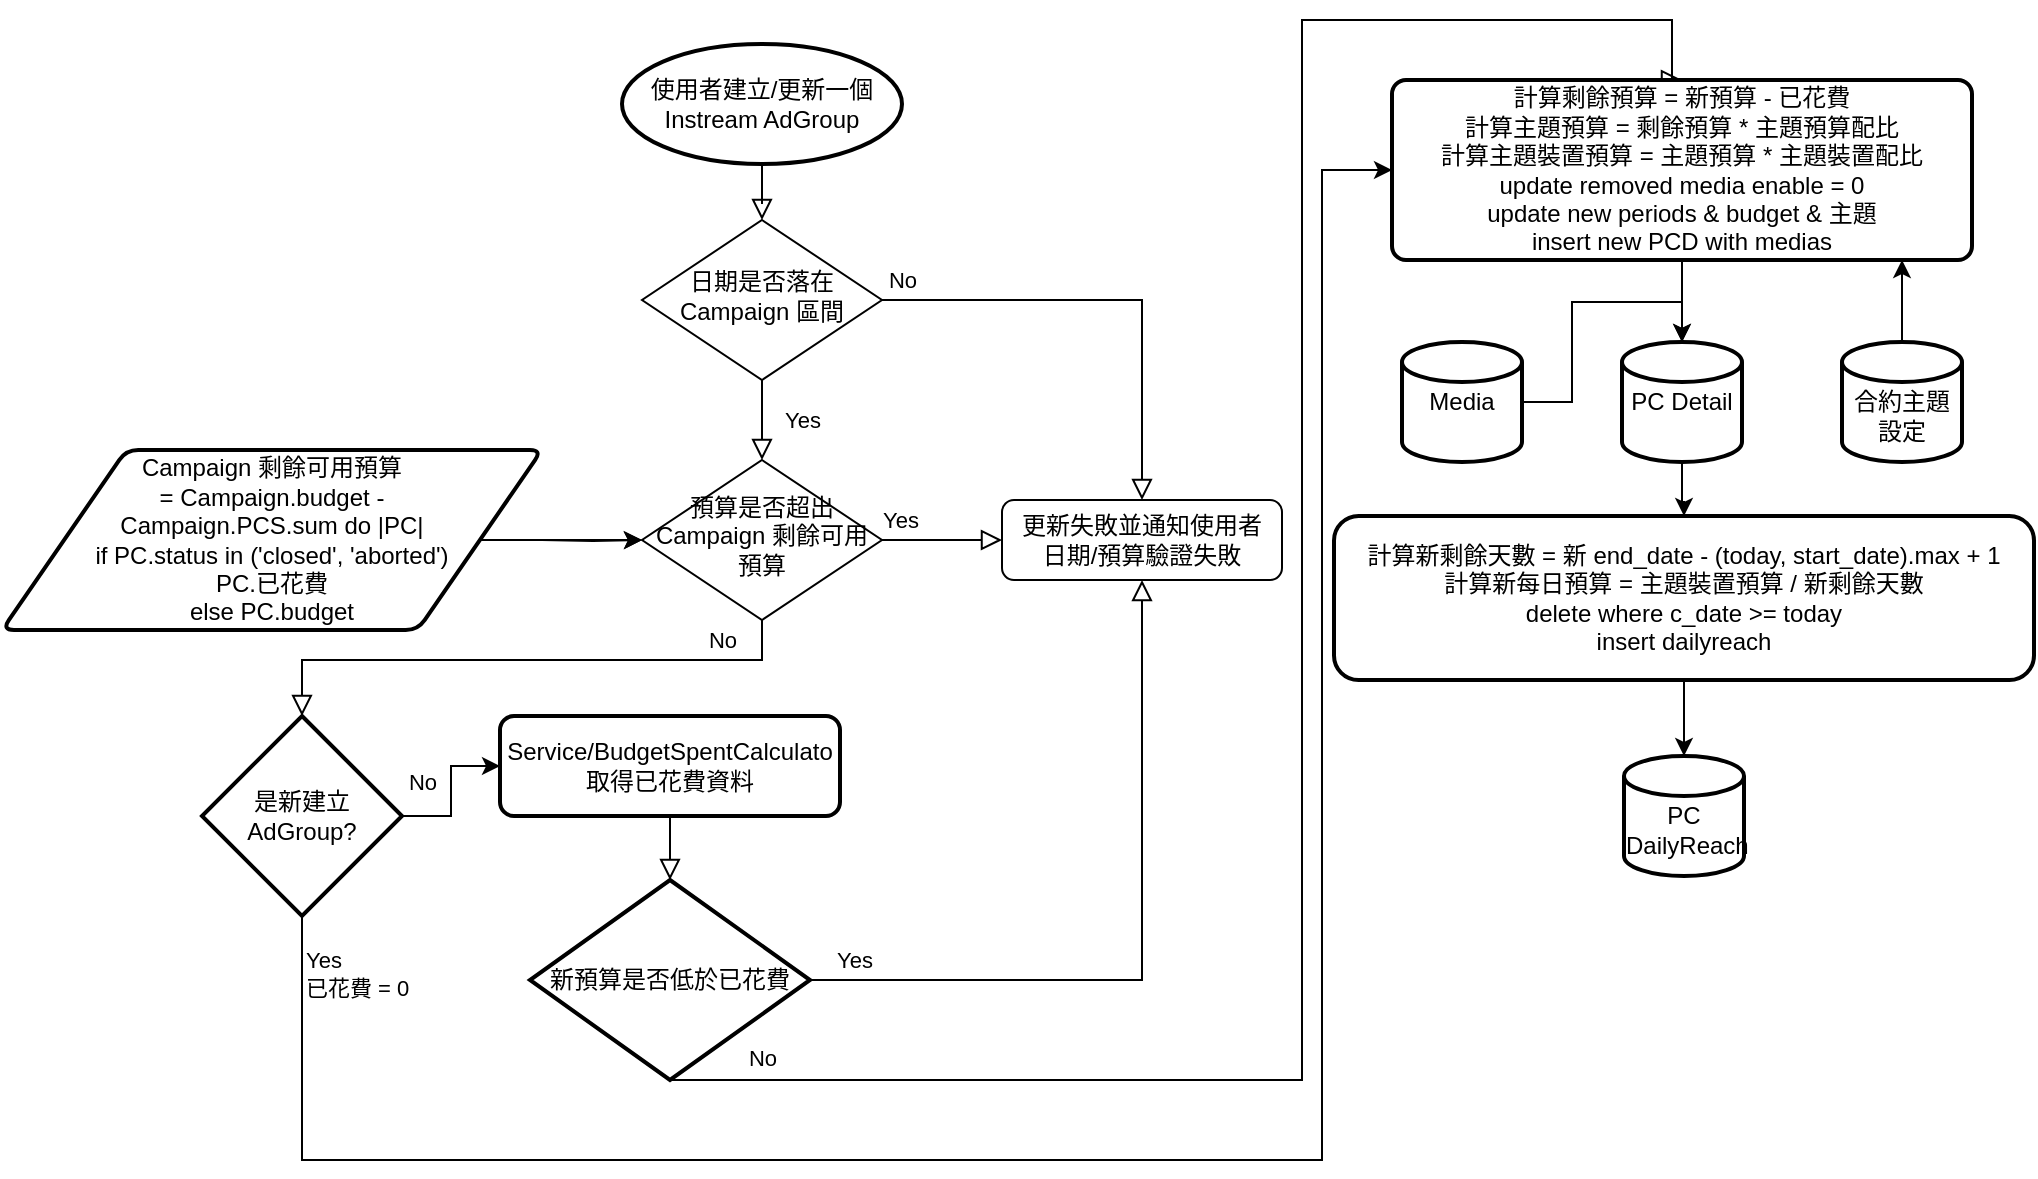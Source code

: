 <mxfile version="18.1.1" type="github">
  <diagram id="C5RBs43oDa-KdzZeNtuy" name="Page-1">
    <mxGraphModel dx="1878" dy="628" grid="1" gridSize="10" guides="1" tooltips="1" connect="1" arrows="1" fold="1" page="1" pageScale="1" pageWidth="827" pageHeight="1169" math="0" shadow="0">
      <root>
        <mxCell id="WIyWlLk6GJQsqaUBKTNV-0" />
        <mxCell id="WIyWlLk6GJQsqaUBKTNV-1" parent="WIyWlLk6GJQsqaUBKTNV-0" />
        <mxCell id="WIyWlLk6GJQsqaUBKTNV-2" value="" style="rounded=0;html=1;jettySize=auto;orthogonalLoop=1;fontSize=11;endArrow=block;endFill=0;endSize=8;strokeWidth=1;shadow=0;labelBackgroundColor=none;edgeStyle=orthogonalEdgeStyle;exitX=0.5;exitY=1;exitDx=0;exitDy=0;exitPerimeter=0;" parent="WIyWlLk6GJQsqaUBKTNV-1" source="D85AezqRSi7aLYV9_FRw-7" target="WIyWlLk6GJQsqaUBKTNV-6" edge="1">
          <mxGeometry relative="1" as="geometry">
            <mxPoint x="120.0" y="70" as="sourcePoint" />
          </mxGeometry>
        </mxCell>
        <mxCell id="WIyWlLk6GJQsqaUBKTNV-4" value="Yes" style="rounded=0;html=1;jettySize=auto;orthogonalLoop=1;fontSize=11;endArrow=block;endFill=0;endSize=8;strokeWidth=1;shadow=0;labelBackgroundColor=none;edgeStyle=orthogonalEdgeStyle;" parent="WIyWlLk6GJQsqaUBKTNV-1" source="WIyWlLk6GJQsqaUBKTNV-6" target="WIyWlLk6GJQsqaUBKTNV-10" edge="1">
          <mxGeometry y="20" relative="1" as="geometry">
            <mxPoint as="offset" />
          </mxGeometry>
        </mxCell>
        <mxCell id="WIyWlLk6GJQsqaUBKTNV-5" value="No" style="edgeStyle=orthogonalEdgeStyle;rounded=0;html=1;jettySize=auto;orthogonalLoop=1;fontSize=11;endArrow=block;endFill=0;endSize=8;strokeWidth=1;shadow=0;labelBackgroundColor=none;entryX=0.5;entryY=0;entryDx=0;entryDy=0;" parent="WIyWlLk6GJQsqaUBKTNV-1" source="WIyWlLk6GJQsqaUBKTNV-6" target="WIyWlLk6GJQsqaUBKTNV-7" edge="1">
          <mxGeometry x="-0.917" y="10" relative="1" as="geometry">
            <mxPoint as="offset" />
          </mxGeometry>
        </mxCell>
        <mxCell id="WIyWlLk6GJQsqaUBKTNV-6" value="日期是否落在 Campaign 區間" style="rhombus;whiteSpace=wrap;html=1;shadow=0;fontFamily=Helvetica;fontSize=12;align=center;strokeWidth=1;spacing=6;spacingTop=-4;" parent="WIyWlLk6GJQsqaUBKTNV-1" vertex="1">
          <mxGeometry x="60" y="120" width="120" height="80" as="geometry" />
        </mxCell>
        <mxCell id="WIyWlLk6GJQsqaUBKTNV-7" value="更新失敗並通知使用者&lt;br&gt;日期/預算驗證失敗" style="rounded=1;whiteSpace=wrap;html=1;fontSize=12;glass=0;strokeWidth=1;shadow=0;" parent="WIyWlLk6GJQsqaUBKTNV-1" vertex="1">
          <mxGeometry x="240" y="260" width="140" height="40" as="geometry" />
        </mxCell>
        <mxCell id="WIyWlLk6GJQsqaUBKTNV-8" value="No" style="rounded=0;html=1;jettySize=auto;orthogonalLoop=1;fontSize=11;endArrow=block;endFill=0;endSize=8;strokeWidth=1;shadow=0;labelBackgroundColor=none;edgeStyle=orthogonalEdgeStyle;entryX=0.5;entryY=0;entryDx=0;entryDy=0;entryPerimeter=0;" parent="WIyWlLk6GJQsqaUBKTNV-1" source="WIyWlLk6GJQsqaUBKTNV-10" target="8HmFovyHqstTYCY-DPdb-19" edge="1">
          <mxGeometry x="-0.712" y="-10" relative="1" as="geometry">
            <mxPoint as="offset" />
            <mxPoint x="120.0" y="350" as="targetPoint" />
            <Array as="points">
              <mxPoint x="120" y="340" />
              <mxPoint x="-110" y="340" />
            </Array>
          </mxGeometry>
        </mxCell>
        <mxCell id="WIyWlLk6GJQsqaUBKTNV-9" value="Yes" style="edgeStyle=orthogonalEdgeStyle;rounded=0;html=1;jettySize=auto;orthogonalLoop=1;fontSize=11;endArrow=block;endFill=0;endSize=8;strokeWidth=1;shadow=0;labelBackgroundColor=none;entryX=0;entryY=0.5;entryDx=0;entryDy=0;" parent="WIyWlLk6GJQsqaUBKTNV-1" source="WIyWlLk6GJQsqaUBKTNV-10" target="WIyWlLk6GJQsqaUBKTNV-7" edge="1">
          <mxGeometry x="-0.714" y="10" relative="1" as="geometry">
            <mxPoint as="offset" />
            <mxPoint x="260" y="340" as="targetPoint" />
            <Array as="points">
              <mxPoint x="220" y="280" />
              <mxPoint x="220" y="280" />
            </Array>
          </mxGeometry>
        </mxCell>
        <mxCell id="WIyWlLk6GJQsqaUBKTNV-10" value="預算是否超出&lt;br&gt;Campaign 剩餘可用預算" style="rhombus;whiteSpace=wrap;html=1;shadow=0;fontFamily=Helvetica;fontSize=12;align=center;strokeWidth=1;spacing=6;spacingTop=-4;" parent="WIyWlLk6GJQsqaUBKTNV-1" vertex="1">
          <mxGeometry x="60" y="240" width="120" height="80" as="geometry" />
        </mxCell>
        <mxCell id="D85AezqRSi7aLYV9_FRw-4" value="Yes" style="rounded=0;html=1;jettySize=auto;orthogonalLoop=1;fontSize=11;endArrow=block;endFill=0;endSize=8;strokeWidth=1;shadow=0;labelBackgroundColor=none;edgeStyle=orthogonalEdgeStyle;entryX=0.5;entryY=1;entryDx=0;entryDy=0;exitX=1;exitY=0.5;exitDx=0;exitDy=0;exitPerimeter=0;" parent="WIyWlLk6GJQsqaUBKTNV-1" source="D85AezqRSi7aLYV9_FRw-9" target="WIyWlLk6GJQsqaUBKTNV-7" edge="1">
          <mxGeometry x="-0.882" y="10" relative="1" as="geometry">
            <mxPoint as="offset" />
            <mxPoint x="310" y="380" as="sourcePoint" />
            <mxPoint x="430" y="445" as="targetPoint" />
          </mxGeometry>
        </mxCell>
        <mxCell id="D85AezqRSi7aLYV9_FRw-7" value="&lt;span style=&quot;&quot;&gt;使用者建立/更新一個 &lt;br&gt;Instream AdGroup&lt;/span&gt;" style="strokeWidth=2;html=1;shape=mxgraph.flowchart.start_1;whiteSpace=wrap;" parent="WIyWlLk6GJQsqaUBKTNV-1" vertex="1">
          <mxGeometry x="50" y="32" width="140" height="60" as="geometry" />
        </mxCell>
        <mxCell id="D85AezqRSi7aLYV9_FRw-8" value="Service/BudgetSpentCalculato&lt;br&gt;取得已花費資料" style="rounded=1;whiteSpace=wrap;html=1;absoluteArcSize=1;arcSize=14;strokeWidth=2;" parent="WIyWlLk6GJQsqaUBKTNV-1" vertex="1">
          <mxGeometry x="-11" y="368" width="170" height="50" as="geometry" />
        </mxCell>
        <mxCell id="D85AezqRSi7aLYV9_FRw-9" value="新預算是否低於已花費" style="strokeWidth=2;html=1;shape=mxgraph.flowchart.decision;whiteSpace=wrap;" parent="WIyWlLk6GJQsqaUBKTNV-1" vertex="1">
          <mxGeometry x="4" y="450" width="140" height="100" as="geometry" />
        </mxCell>
        <mxCell id="D85AezqRSi7aLYV9_FRw-10" value="&lt;br&gt;" style="rounded=0;html=1;jettySize=auto;orthogonalLoop=1;fontSize=11;endArrow=block;endFill=0;endSize=8;strokeWidth=1;shadow=0;labelBackgroundColor=none;edgeStyle=orthogonalEdgeStyle;exitX=0.5;exitY=1;exitDx=0;exitDy=0;" parent="WIyWlLk6GJQsqaUBKTNV-1" source="D85AezqRSi7aLYV9_FRw-8" target="D85AezqRSi7aLYV9_FRw-9" edge="1">
          <mxGeometry x="0.333" y="20" relative="1" as="geometry">
            <mxPoint as="offset" />
            <mxPoint x="274" y="390" as="sourcePoint" />
            <mxPoint x="274" y="310" as="targetPoint" />
          </mxGeometry>
        </mxCell>
        <mxCell id="D85AezqRSi7aLYV9_FRw-13" value="" style="rounded=0;html=1;jettySize=auto;orthogonalLoop=1;fontSize=11;endArrow=block;endFill=0;endSize=8;strokeWidth=1;shadow=0;labelBackgroundColor=none;edgeStyle=orthogonalEdgeStyle;exitX=0.5;exitY=1;exitDx=0;exitDy=0;exitPerimeter=0;entryX=0.5;entryY=0;entryDx=0;entryDy=0;" parent="WIyWlLk6GJQsqaUBKTNV-1" source="D85AezqRSi7aLYV9_FRw-9" target="D85AezqRSi7aLYV9_FRw-14" edge="1">
          <mxGeometry x="0.333" y="20" relative="1" as="geometry">
            <mxPoint as="offset" />
            <mxPoint x="130.0" y="330" as="sourcePoint" />
            <mxPoint x="620" y="20" as="targetPoint" />
            <Array as="points">
              <mxPoint x="390" y="550" />
              <mxPoint x="390" y="20" />
              <mxPoint x="575" y="20" />
            </Array>
          </mxGeometry>
        </mxCell>
        <mxCell id="D85AezqRSi7aLYV9_FRw-15" value="No" style="edgeLabel;html=1;align=center;verticalAlign=middle;resizable=0;points=[];" parent="D85AezqRSi7aLYV9_FRw-13" vertex="1" connectable="0">
          <mxGeometry x="-0.294" relative="1" as="geometry">
            <mxPoint x="-270" y="49" as="offset" />
          </mxGeometry>
        </mxCell>
        <mxCell id="D85AezqRSi7aLYV9_FRw-18" value="" style="edgeStyle=orthogonalEdgeStyle;rounded=0;orthogonalLoop=1;jettySize=auto;html=1;entryX=0.5;entryY=0;entryDx=0;entryDy=0;entryPerimeter=0;exitX=0.5;exitY=1;exitDx=0;exitDy=0;" parent="WIyWlLk6GJQsqaUBKTNV-1" source="D85AezqRSi7aLYV9_FRw-14" target="D85AezqRSi7aLYV9_FRw-16" edge="1">
          <mxGeometry relative="1" as="geometry">
            <mxPoint x="575" y="180" as="targetPoint" />
          </mxGeometry>
        </mxCell>
        <mxCell id="D85AezqRSi7aLYV9_FRw-14" value="&lt;div style=&quot;&quot;&gt;計算剩餘預算 = 新預算 - 已花費&lt;/div&gt;&lt;div style=&quot;&quot;&gt;計算主題預算 = 剩餘預算 * 主題預算配比&lt;/div&gt;&lt;div style=&quot;&quot;&gt;計算主題裝置預算 = 主題預算 * 主題裝置配比&lt;/div&gt;&lt;div style=&quot;&quot;&gt;update removed media enable = 0&lt;/div&gt;&lt;div style=&quot;&quot;&gt;update new periods &amp;amp; budget &amp;amp; 主題&lt;/div&gt;&lt;div style=&quot;&quot;&gt;insert new PCD with medias&lt;/div&gt;" style="rounded=1;whiteSpace=wrap;html=1;absoluteArcSize=1;arcSize=14;strokeWidth=2;align=center;" parent="WIyWlLk6GJQsqaUBKTNV-1" vertex="1">
          <mxGeometry x="435" y="50" width="290" height="90" as="geometry" />
        </mxCell>
        <mxCell id="8HmFovyHqstTYCY-DPdb-1" value="" style="edgeStyle=orthogonalEdgeStyle;rounded=0;orthogonalLoop=1;jettySize=auto;html=1;exitX=0.5;exitY=1;exitDx=0;exitDy=0;exitPerimeter=0;" parent="WIyWlLk6GJQsqaUBKTNV-1" source="D85AezqRSi7aLYV9_FRw-16" target="8HmFovyHqstTYCY-DPdb-0" edge="1">
          <mxGeometry relative="1" as="geometry">
            <mxPoint x="575" y="228" as="sourcePoint" />
          </mxGeometry>
        </mxCell>
        <mxCell id="D85AezqRSi7aLYV9_FRw-16" value="PC Detail" style="strokeWidth=2;html=1;shape=mxgraph.flowchart.database;whiteSpace=wrap;" parent="WIyWlLk6GJQsqaUBKTNV-1" vertex="1">
          <mxGeometry x="550" y="181" width="60" height="60" as="geometry" />
        </mxCell>
        <mxCell id="D85AezqRSi7aLYV9_FRw-20" value="" style="edgeStyle=orthogonalEdgeStyle;rounded=0;orthogonalLoop=1;jettySize=auto;html=1;" parent="WIyWlLk6GJQsqaUBKTNV-1" source="D85AezqRSi7aLYV9_FRw-19" target="D85AezqRSi7aLYV9_FRw-14" edge="1">
          <mxGeometry relative="1" as="geometry">
            <Array as="points">
              <mxPoint x="690" y="100" />
              <mxPoint x="690" y="100" />
            </Array>
          </mxGeometry>
        </mxCell>
        <mxCell id="D85AezqRSi7aLYV9_FRw-19" value="&lt;br&gt;合約主題設定" style="strokeWidth=2;html=1;shape=mxgraph.flowchart.database;whiteSpace=wrap;" parent="WIyWlLk6GJQsqaUBKTNV-1" vertex="1">
          <mxGeometry x="660" y="181" width="60" height="60" as="geometry" />
        </mxCell>
        <mxCell id="8HmFovyHqstTYCY-DPdb-4" value="" style="edgeStyle=orthogonalEdgeStyle;rounded=0;orthogonalLoop=1;jettySize=auto;html=1;" parent="WIyWlLk6GJQsqaUBKTNV-1" source="8HmFovyHqstTYCY-DPdb-0" target="8HmFovyHqstTYCY-DPdb-3" edge="1">
          <mxGeometry relative="1" as="geometry" />
        </mxCell>
        <mxCell id="8HmFovyHqstTYCY-DPdb-0" value="計算新剩餘天數 = 新 end_date - (today, start_date).max + 1&lt;br&gt;計算新每日預算 = 主題裝置預算&amp;nbsp;/ 新剩餘天數&lt;br&gt;delete where c_date &amp;gt;= today&lt;br&gt;insert dailyreach" style="rounded=1;whiteSpace=wrap;html=1;strokeWidth=2;" parent="WIyWlLk6GJQsqaUBKTNV-1" vertex="1">
          <mxGeometry x="406" y="268" width="350" height="82" as="geometry" />
        </mxCell>
        <mxCell id="8HmFovyHqstTYCY-DPdb-3" value="&lt;br&gt;PC&lt;br&gt;&amp;nbsp;DailyReach" style="strokeWidth=2;html=1;shape=mxgraph.flowchart.database;whiteSpace=wrap;" parent="WIyWlLk6GJQsqaUBKTNV-1" vertex="1">
          <mxGeometry x="551" y="388" width="60" height="60" as="geometry" />
        </mxCell>
        <mxCell id="8HmFovyHqstTYCY-DPdb-9" value="" style="edgeStyle=orthogonalEdgeStyle;rounded=0;orthogonalLoop=1;jettySize=auto;html=1;entryX=0.5;entryY=0;entryDx=0;entryDy=0;entryPerimeter=0;" parent="WIyWlLk6GJQsqaUBKTNV-1" source="8HmFovyHqstTYCY-DPdb-8" target="D85AezqRSi7aLYV9_FRw-16" edge="1">
          <mxGeometry relative="1" as="geometry" />
        </mxCell>
        <mxCell id="8HmFovyHqstTYCY-DPdb-8" value="Media" style="strokeWidth=2;html=1;shape=mxgraph.flowchart.database;whiteSpace=wrap;" parent="WIyWlLk6GJQsqaUBKTNV-1" vertex="1">
          <mxGeometry x="440" y="181" width="60" height="60" as="geometry" />
        </mxCell>
        <mxCell id="8HmFovyHqstTYCY-DPdb-15" value="" style="edgeStyle=orthogonalEdgeStyle;rounded=0;orthogonalLoop=1;jettySize=auto;html=1;" parent="WIyWlLk6GJQsqaUBKTNV-1" target="WIyWlLk6GJQsqaUBKTNV-10" edge="1">
          <mxGeometry relative="1" as="geometry">
            <mxPoint x="10" y="280" as="sourcePoint" />
          </mxGeometry>
        </mxCell>
        <mxCell id="8HmFovyHqstTYCY-DPdb-17" value="" style="edgeStyle=orthogonalEdgeStyle;rounded=0;orthogonalLoop=1;jettySize=auto;html=1;" parent="WIyWlLk6GJQsqaUBKTNV-1" source="8HmFovyHqstTYCY-DPdb-16" target="WIyWlLk6GJQsqaUBKTNV-10" edge="1">
          <mxGeometry relative="1" as="geometry" />
        </mxCell>
        <mxCell id="8HmFovyHqstTYCY-DPdb-16" value="Campaign 剩餘可用預算&lt;br&gt;= Campaign.budget -&lt;br&gt;Campaign.PCS.sum do |PC|&lt;br&gt;if PC.status in (&#39;closed&#39;, &#39;aborted&#39;)&lt;br&gt;PC.已花費&lt;br&gt;else PC.budget" style="shape=parallelogram;html=1;strokeWidth=2;perimeter=parallelogramPerimeter;whiteSpace=wrap;rounded=1;arcSize=12;size=0.23;" parent="WIyWlLk6GJQsqaUBKTNV-1" vertex="1">
          <mxGeometry x="-260" y="235" width="270" height="90" as="geometry" />
        </mxCell>
        <mxCell id="8HmFovyHqstTYCY-DPdb-20" value="" style="edgeStyle=orthogonalEdgeStyle;rounded=0;orthogonalLoop=1;jettySize=auto;html=1;entryX=0;entryY=0.5;entryDx=0;entryDy=0;" parent="WIyWlLk6GJQsqaUBKTNV-1" source="8HmFovyHqstTYCY-DPdb-19" target="D85AezqRSi7aLYV9_FRw-8" edge="1">
          <mxGeometry relative="1" as="geometry" />
        </mxCell>
        <mxCell id="8HmFovyHqstTYCY-DPdb-21" value="No" style="edgeLabel;html=1;align=center;verticalAlign=middle;resizable=0;points=[];" parent="8HmFovyHqstTYCY-DPdb-20" vertex="1" connectable="0">
          <mxGeometry x="0.219" relative="1" as="geometry">
            <mxPoint x="-15" y="3" as="offset" />
          </mxGeometry>
        </mxCell>
        <mxCell id="8HmFovyHqstTYCY-DPdb-19" value="是新建立AdGroup?" style="strokeWidth=2;html=1;shape=mxgraph.flowchart.decision;whiteSpace=wrap;" parent="WIyWlLk6GJQsqaUBKTNV-1" vertex="1">
          <mxGeometry x="-160" y="368" width="100" height="100" as="geometry" />
        </mxCell>
        <mxCell id="8HmFovyHqstTYCY-DPdb-22" value="" style="edgeStyle=orthogonalEdgeStyle;rounded=0;orthogonalLoop=1;jettySize=auto;html=1;exitX=0.5;exitY=1;exitDx=0;exitDy=0;exitPerimeter=0;entryX=0;entryY=0.5;entryDx=0;entryDy=0;" parent="WIyWlLk6GJQsqaUBKTNV-1" source="8HmFovyHqstTYCY-DPdb-19" target="D85AezqRSi7aLYV9_FRw-14" edge="1">
          <mxGeometry relative="1" as="geometry">
            <mxPoint x="-50" y="428" as="sourcePoint" />
            <mxPoint x="400" y="240" as="targetPoint" />
            <Array as="points">
              <mxPoint x="-110" y="590" />
              <mxPoint x="400" y="590" />
              <mxPoint x="400" y="95" />
            </Array>
          </mxGeometry>
        </mxCell>
        <mxCell id="8HmFovyHqstTYCY-DPdb-23" value="Yes&lt;br&gt;&lt;div style=&quot;&quot;&gt;已花費 = 0&lt;/div&gt;" style="edgeLabel;html=1;align=left;verticalAlign=middle;resizable=0;points=[];" parent="8HmFovyHqstTYCY-DPdb-22" vertex="1" connectable="0">
          <mxGeometry x="0.219" relative="1" as="geometry">
            <mxPoint x="-510" y="-17" as="offset" />
          </mxGeometry>
        </mxCell>
      </root>
    </mxGraphModel>
  </diagram>
</mxfile>
